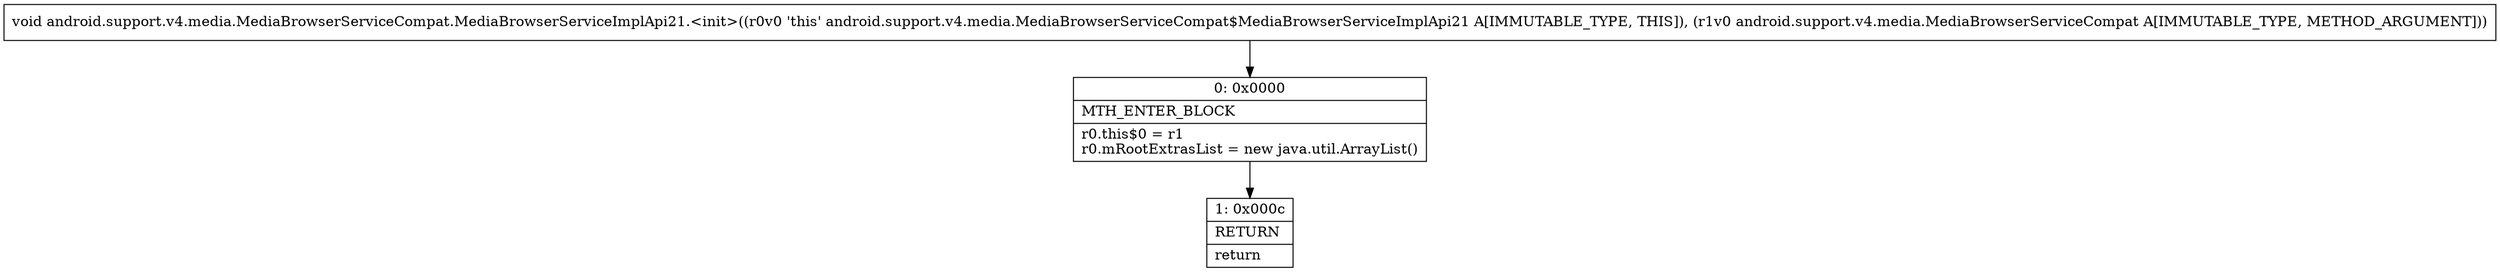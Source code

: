 digraph "CFG forandroid.support.v4.media.MediaBrowserServiceCompat.MediaBrowserServiceImplApi21.\<init\>(Landroid\/support\/v4\/media\/MediaBrowserServiceCompat;)V" {
Node_0 [shape=record,label="{0\:\ 0x0000|MTH_ENTER_BLOCK\l|r0.this$0 = r1\lr0.mRootExtrasList = new java.util.ArrayList()\l}"];
Node_1 [shape=record,label="{1\:\ 0x000c|RETURN\l|return\l}"];
MethodNode[shape=record,label="{void android.support.v4.media.MediaBrowserServiceCompat.MediaBrowserServiceImplApi21.\<init\>((r0v0 'this' android.support.v4.media.MediaBrowserServiceCompat$MediaBrowserServiceImplApi21 A[IMMUTABLE_TYPE, THIS]), (r1v0 android.support.v4.media.MediaBrowserServiceCompat A[IMMUTABLE_TYPE, METHOD_ARGUMENT])) }"];
MethodNode -> Node_0;
Node_0 -> Node_1;
}

